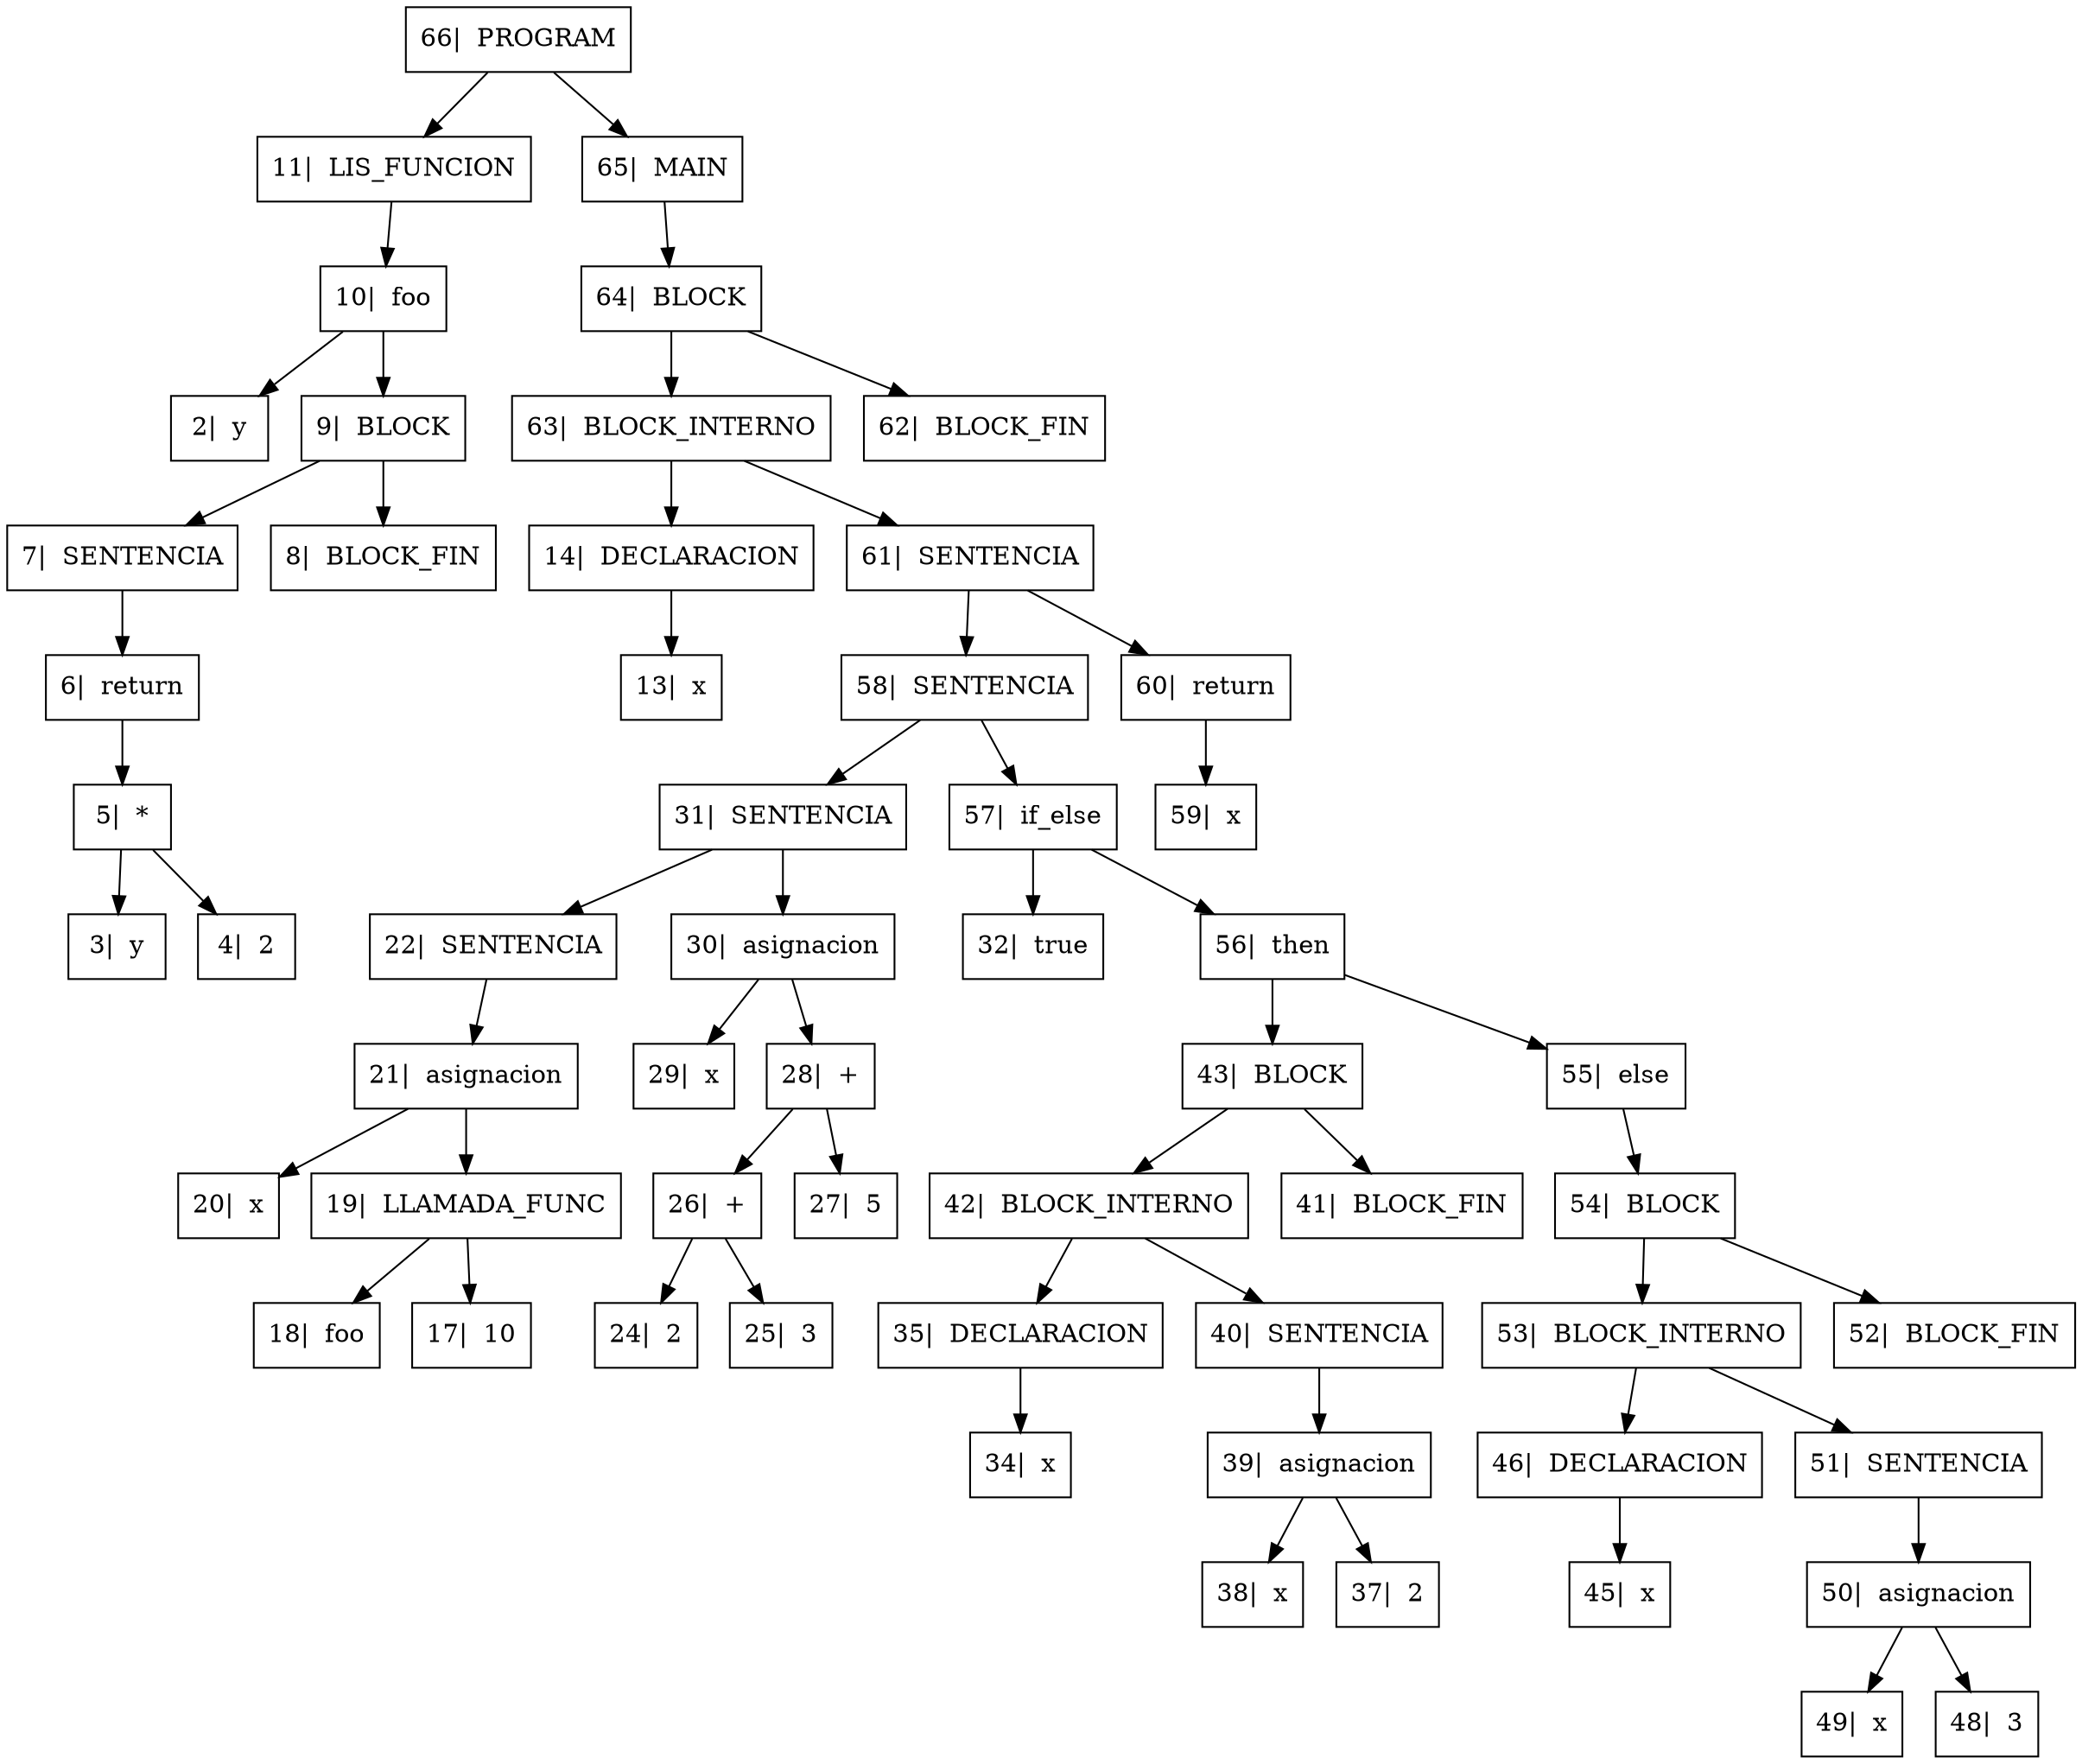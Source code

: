 digraph{

rankdir=TB;

node[shape=box];
"66|  PROGRAM" -> "11|  LIS_FUNCION", "65|  MAIN";
"11|  LIS_FUNCION" -> "10|  foo" ;
"10|  foo" -> "2|  y", "9|  BLOCK";
"9|  BLOCK" -> "7|  SENTENCIA", "8|  BLOCK_FIN";
"7|  SENTENCIA" -> "6|  return" ;
"6|  return" -> "5|  *" ;
"5|  *" -> "3|  y", "4|  2";
"65|  MAIN" -> "64|  BLOCK" ;
"64|  BLOCK" -> "63|  BLOCK_INTERNO", "62|  BLOCK_FIN";
"63|  BLOCK_INTERNO" -> "14|  DECLARACION", "61|  SENTENCIA";
"14|  DECLARACION" -> "13|  x" ;
"61|  SENTENCIA" -> "58|  SENTENCIA", "60|  return";
"58|  SENTENCIA" -> "31|  SENTENCIA", "57|  if_else";
"31|  SENTENCIA" -> "22|  SENTENCIA", "30|  asignacion";
"22|  SENTENCIA" -> "21|  asignacion" ;
"21|  asignacion" -> "20|  x", "19|  LLAMADA_FUNC";
"19|  LLAMADA_FUNC" -> "18|  foo", "17|  10";
"30|  asignacion" -> "29|  x", "28|  +";
"28|  +" -> "26|  +", "27|  5";
"26|  +" -> "24|  2", "25|  3";
"57|  if_else" -> "32|  true", "56|  then";
"56|  then" -> "43|  BLOCK", "55|  else";
"43|  BLOCK" -> "42|  BLOCK_INTERNO", "41|  BLOCK_FIN";
"42|  BLOCK_INTERNO" -> "35|  DECLARACION", "40|  SENTENCIA";
"35|  DECLARACION" -> "34|  x" ;
"40|  SENTENCIA" -> "39|  asignacion" ;
"39|  asignacion" -> "38|  x", "37|  2";
"55|  else" -> "54|  BLOCK" ;
"54|  BLOCK" -> "53|  BLOCK_INTERNO", "52|  BLOCK_FIN";
"53|  BLOCK_INTERNO" -> "46|  DECLARACION", "51|  SENTENCIA";
"46|  DECLARACION" -> "45|  x" ;
"51|  SENTENCIA" -> "50|  asignacion" ;
"50|  asignacion" -> "49|  x", "48|  3";
"60|  return" -> "59|  x" ;
}
